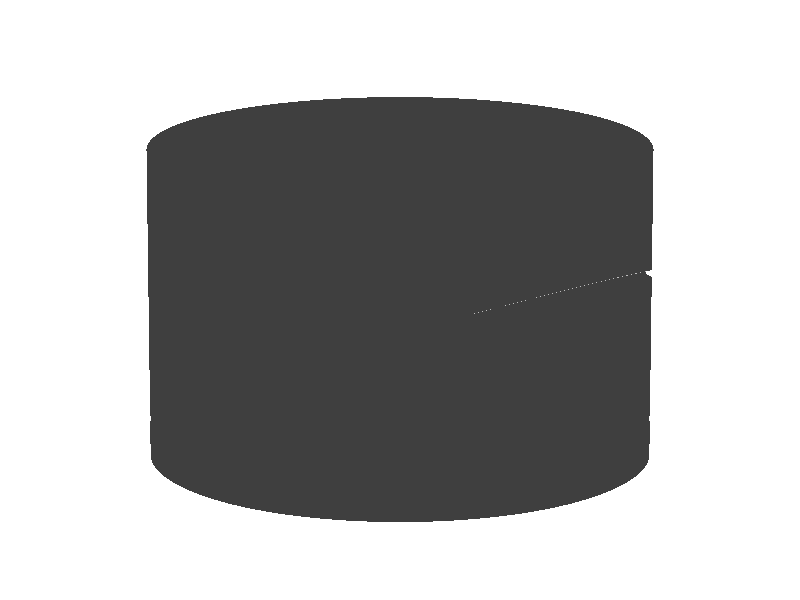 #include "colors.inc"
#include "shapes.inc"
#include "woods.inc"
#include "metals.inc"
#include "stones.inc"
#include "textures.inc"


camera{
  //location <-10,10,-20>
  location<10,4,10>
  //location<-10,1,10>
  //location <10 + (10 * clock), 0, 0>
  look_at<0,0.5,0>
  //look_at<0,5,0>
  //rotate<0,-45,0>
  angle 10
}

light_source{<20,20,1> color 2*White}
light_source{<1,20,20> color 2*White}

difference{ // part1 (under parts)

	union{
		
		
		object{ // bottom parts
    			cylinder{<0,0,0>,<0,0,	0.1>,0.8
    			pigment{ color Gray05}
    			rotate<-90,0,0>
    			}
    		}
    		
	
		difference{ // under wave
		
		    	difference{ //basement
		    		object{
    					cylinder{<0,0,0>,<0,0,0.66>,0.8
    					pigment { Gray05 }
					//pigment { color rgb<0.05,0.05,0.05>}
					rotate < 90, 0, 0 >
    					}
    				}				

		    		prism {
    					cubic_spline
    					linear_sweep
    					-1.0,	//Base height
    					1.0,	//Top height
    					17
    					<0.35965, 0.51686>,
    					<-3.59274, 1.66471>,
    					<-4.74599, 1.85715>,
    					<-5.92490, 2.14119>,
    					<-5.72707, 4.99105>,
    					<-3.70729, 5.82934>,
    					<-0.01375, 5.48452>,
    					<5.62875, 5.93476>,
    					<4.99496, 4.48669>,
    					<2.21385, 2.10745>,
    					<1.00840, -0.00629>,
    					<0.39413, -0.99406>,
    					<-0.38689, -1.00627>,
    					<-0.99924, -0.01194>,
    					<-1.70232, 1.14897>,
    					<-3.59274, 1.66471>,
    					<-0.17807, 0.40875>
    					sturm
    					pigment{Gray05}
    					rotate<90,0,180>
    					translate<0,-0.3,0>
    					scale<1,0.2,1>
    				}
    				translate<0,0.8,0>
    			}
    			
    			
    			union{ //button
		    		difference{
					object{
						cylinder{<0,0.3,0.38>,<0,0.3,0.9>,0.08
							pigment{color Gray05}
						}
					}
				
					object{
						cylinder{<0,0.3,0.3>,<0,0.3,0.99>,0.06
							pigment{ color Gray05}
						}
					}
					rotate<0,-65,0>
				}
	    			difference{
					object{
						cylinder{<0,0.3,0.38>,<0,0.3,0.9>,0.08
							pigment{color Gray05}
						}
					}
				
					object{
						cylinder{<0,0.3,0.3>,<0,0.3,0.99>,0.06
							pigment{ color Gray05}
						}
					}
					rotate<0,-90,0>
				}
	    			difference{
					object{
						cylinder{<0,0.3,0.38>,<0,0.3,0.9>,0.08
							pigment{color Gray05}
						}
					}
				
					object{
						cylinder{<0,0.3,0.3>,<0,0.3,0.99>,0.06
							pigment{ color Gray05}
						}
					}
					rotate<0,-115,0>
				}
    			}
    			
		}
		
		
	
		intersection{ // toggle
			object{
				cylinder{<0,0.3,0.3>,<0,0.3,0.9>,0.065
					pigment{ color Gray05}
					rotate<0,-90,0>
				}
			}
			
			
			object{
				Sphere
				scale 0.1
				pigment{ color Gray05}
				translate<-0.8,0.3,0>
			}
			
		}
		
		
		intersection{ //button
			object{
				cylinder{<0,0.3,0.3>,<0,0.3,0.9>,0.065
					rotate<0,-90,0>
				}
			}
			object{
				Sphere
				scale 0.2
				translate<-0.62,0.3,0>
			}
			pigment{Gray05}
			rotate<0,25,0>
		}
		
		intersection{ //button
			object{
				cylinder{<0,0.3,0.3>,<0,0.3,0.9>,0.065
					pigment{ color Gray05}
					rotate<0,-90,0>
				}
			}
			object{
				Sphere
				scale 0.2
				pigment{ color Gray05}
				translate<-0.62,0.3,0>
			}
			rotate<0,-25,0>
		}
		
		
		
		
		
	    	difference{ // top wave
    			object{
    				cylinder{<0,0,-3>,<0,0,3>,0.8
    					pigment{ color Gray05 }
    					rotate < 90, 0, 0 >
    				}
    			}
	    		union{
    				difference{
    					object{
    						Cube
     	   				pigment{ color Gray05 }
     	  					scale <0.99,2,0.99>
     	  					translate<0,-1.5,0>
    					}
	
    					prism {
    						cubic_spline
    						linear_sweep
    						-1.0,	//Base height
    						1.0,	//Top height
    						17
    						<0.35965, 0.51686>,
    						<-3.59274, 1.66471>,
    						<-4.74599, 1.85715>,
    						<-5.92490, 2.14119>,
    						<-5.72707, 4.99105>,
    						<-3.70729, 5.82934>,
    						<-0.01375, 5.48452>,
    						<5.62875, 5.93476>,
    						<4.99496, 4.48669>,
    						<2.21385, 2.10745>,
    						<1.00840, -0.00629>,
    						<0.39413, -0.99406>,
    						<-0.38689, -1.00627>,
    						<-0.99924, -0.01194>,
    						<-1.70232, 1.14897>,
    						<-3.59274, 1.66471>,
    						<-0.17807, 0.40875>
    						sturm
    						pigment{Gray05}
    						texture {
    							pigment { rgb <0.5, 0.5, 0.5> }
    						}
    						rotate<90,0,180>
    						translate<0,-0.3,0>
    						scale<1,0.2,1>
    					}
    				}
    			}
    			translate<0,0.853,0>
    			rotate<0,180,0>
    			translate<0,-0.03,0>
    		}
    		

		
		object{ // ziku
			cylinder{<0,0,-3>,<0,0,5>,0.78
				pigment{ color Gray05 }
				rotate < 90, 0, 0 >
				translate<0,5,0>
			}
	    	}
	    	
		rotate <0,90,0>
	}	

	object{
		cylinder{<0,0,0>,<0,0,5>,1
			pigment{color Gray05}
			rotate<-90,0,0>
			translate<0,1,0>
		}
	}
	
	pigment{color Gray05}
	finish {
		ambient .01
		diffuse 1
		phong 1
	}
}

object{
	Plane_XZ
	pigment{color White}
	finish{
		Glossy
	}
}


/* Gizmo
union{
  object{
    Sphere
      pigment{ color Red }
      scale 10*x
      scale 0.1*y
      scale 0.1*z
  }
  object{
  	Cube
  	  pigment{ color Black }
  	  scale 0.11
  	  translate <1,0,0>
  }
  object{
    Cube
      pigment{ color Green }
      scale 0.1*x
      scale 10*y
      scale 0.1*z
      rotate 90*y
  }
    object{
  	Cube
  	  pigment{ color Black }
  	  scale 0.11
  	  translate <0,1,0>
  }
  object{
    Cube
      pigment{ color Blue }
      scale 0.1*x
      scale 0.1*y
      scale 10*z
      rotate 90*z
  }
    object{
  	Cube
  	  pigment{ color Black }
  	  scale 0.11
  	  translate <0,0,1>
  }
}
// */






//blob {
//	threshold 0.7
//	sphere {
//		<1, 0.1, 0>, 1.5 strength 1
//		texture {
//			pigment { rgb <0.5, 0.5, 0.5> }
//		}
//	}
//	sphere {
//		<-1, 0.1, 0>, 1.5 strength 1
//		texture {
//			pigment { rgb <0.5, 0.5, 0.5> }
//		}
//	}
//	sphere {
//		<0, -0.1, 1>, 1.5 strength 1
//		texture {
//			pigment { rgb <0.5, 0.5, 0.5> }
//		}
//	}
//	sphere {
//		<0, -0.1, -1>, 1.5 strength 1
//		texture {
//			pigment { rgb <0.5, 0.5, 0.5> }
//		}
//	}
//}

//     prism{linear_sweep quadratic_spline 0,2,6,
//
//       <-1,0>,<-0.5,-1>,<0,0>,<0.5,1>,<1,0>,<0,3>
//
//       translate <-2.5,-1,2>
//     		texture {
//			pigment { rgb <0.5, 0.5, 0.5> }
//		}
//
//    }
//    prism{linear_sweep quadratic_spline 0,2,16,
//
//        <-1,-1>,<-0.5,-0.5>,<0.5,-0.5>,<1,-1>,<1,1>,<0.5,0.5>,<-0.5,0.5>,<-1,1>, <-1,-1>,
//
//        <-0.5,-0.5>,<-0.75,-0.3>,<0.75,-0.3>,<0.75,0.3>,<-0.75,0.3>,<-0.75,-0.3>,<0.75,-0.3>
//
//        translate <0,-1,2>
//          texture {
//			pigment { rgb <0.5, 0.5, 0.5> }
//		}
//
//     }

//     //?#macro  ?????????
////y=-x^3
//#macro  f(x1,z1)
//-pow(x1,3)
//#end
//
////??????????
//#declare  x_max=1;
//#declare  z_max=1;
//#declare  d=0.01;
//
//#declare  x1=-x_max;
// #while  (x1<=x_max)
//     #declare  z1=-z_max;
//             #while  (z1<=z_max)
//
//object{
//         sphere{<x1,f(x1,z1)  ,z1>,d}
//         scale  6
//         pigment{checker    color  Red  color  White*0.9}
//         no_shadow
//}
//
//             #declare  z1=z1+d;
//           #end
//       #declare  x1=x1+d;
// #end


//prism {
//	quadratic_spline
//	linear_sweep
//	-1.0,	//Base height
//	1.0,	//Top height
//	14
//	<0.29763, 0.20636>,
//	<0.91180, -0.00218>,
//	<0.97866, 0.53920>,
//	<0.72443, 0.77971>,
//	<-0.57516, 0.73413>,
//	<-0.98607, -0.55717>,
//	<-0.99604, -0.38798>,
//	<-0.89421, -0.01148>,
//	<-0.70256, 0.19647>,
//	<-0.36789, 0.22187>,
//	<-0.00679, 0.00003>,
//	<0.31565, -0.22344>,
//	<0.70827, -0.21875>,
//	<0.91180, -0.00218>
//	sturm
//	texture {
//		pigment { rgb <0.5, 0.5, 0.5> }
//	}
//	rotate<90,0,180>
//	translate<0,-0.3,0>
//	scale<1,0.7,1>
//}

//prism {
//	quadratic_spline
//	linear_sweep
//	0.0,	//Base height
//	1.0,	//Top height
//	14
//	<0.29763, 0.20636>,
//	<0.99739, 0.09351>,
//	<0.97866, 0.53920>,
//	<0.72443, 0.77971>,
//	<-0.57516, 0.73413>,
//	<-0.98607, -0.55717>,
//	<-0.99604, -0.38798>,
//	<-0.89421, -0.01148>,
//	<-0.70256, 0.19647>,
//	<-0.36789, 0.22187>,
//	<-0.01255, -0.00803>,
//	<0.34749, -0.23370>,
//	<0.70827, -0.21875>,
//	<0.99739, 0.09351>
//	sturm
//}

//prism {
//	cubic_spline
//	linear_sweep
//	0.0,	//Base height
//	1.0,	//Top height
//	14
//	<0.29763, 0.20636>,
//	<0.72470, -0.12955>,
//	<1.00084, 0.37023>,
//	<0.72443, 0.77971>,
//	<-0.57516, 0.73413>,
//	<-1.15700, 0.10302>,
//	<-1.19235, -0.19968>,
//	<-1.01420, -0.12543>,
//	<-0.66994, 0.14935>,
//	<-0.36342, 0.18499>,
//	<-0.01255, -0.00803>,
//	<0.36875, -0.18885>,
//	<0.72470, -0.12955>,
//	<0.53869, 0.12082>
//	sturm
//	texture {
//		pigment { rgb <0.5, 0.5, 0.5> }
//	}
//	rotate<90,0,180>
//	translate<3,-0.3,0>
//	scale<1,0.7,1>
//}
//
//prism {
//	cubic_spline
//	linear_sweep
//	-1.0,	//Base height
//	1.0,	//Top height
//	17
//	<-0.56975, 0.30942>,
//	<0.31200, -0.59731>,
//	<0.68997, -0.59215>,
//	<1.01333, 0.00561>,
//	<1.48547, 1.14673>,
//	<4.60923, 8.74396>,
//	<2.76597, 9.50501>,
//	<-2.11684, 7.83265>,
//	<-3.39121, 5.16941>,
//	<-1.65103, -1.81169>,
//	<-1.00840, 0.00629>,
//	<-0.69203, 0.60268>,
//	<-0.31195, 0.60479>,
//	<-0.01130, -0.00723>,
//	<-0.01625, -0.00015>,
//	<0.31200, -0.59731>,
//	<0.82985, -0.85505>
//	sturm
//	texture {
//		pigment { rgb <0.5, 0.5, 0.5> }
//	}
//	rotate<90,0,180>
//	translate<0,-0.3,0>
//	scale<1,0.15,1>
//}


//prism {
//	cubic_spline
//	linear_sweep
//	-1.0,	//Base height
//	1.0,	//Top height
//	16
//	<-0.26904, 0.13948>,
//	<0.30694, -0.69919>,
//	<0.70917, -0.69656>,
//	<1.00693, 0.00716>,
//	<1.48522, 2.31523>,
//	<0.92292, 1.79746>,
//	<-0.89340, 1.52215>,
//	<-1.73647, 1.13893>,
//	<-1.83448, -2.01299>,
//	<-1.00051, 0.00716>,
//	<-0.69184, 0.70010>,
//	<-0.31858, 0.70228>,
//	<-0.01255, -0.00803>,
//	<-0.01806, -0.00017>,
//	<0.30694, -0.69919>,
//	<0.97736, -0.99986>
//	sturm
//	texture {
//		pigment { rgb <0.5, 0.5, 0.5> }
//	}
//	rotate<90,0,180>
//	translate<0,-0.3,0>
//	scale<1,0.15,1>
//}




//		object{
//			cylinder{<0,0,0>,<0,0,3>,0.8
//			  pigment{ color Gray50 }
//			  rotate < 90, 0, 0 >
//			}
//		}


//difference{
//	object{
//	  Cube
//      	pigment{ color Gray50 }
//     		scale <0.99,2,0.99>
//     		translate<0,-1.5,0>
//	}
//
//prism {
//	cubic_spline
//	linear_sweep
//	-1.0,	//Base height
//	1.0,	//Top height
//	17
//	<0.35965, 0.51686>,
//	<-3.59274, 1.66471>,
//	<-4.74599, 1.85715>,
//	<-5.92490, 2.14119>,
//	<-5.72707, 4.99105>,
//	<-3.70729, 5.82934>,
//	<-0.01375, 5.48452>,
//	<5.62875, 5.93476>,
//	<4.99496, 4.48669>,
//	<2.21385, 2.10745>,
//	<1.00840, -0.00629>,
//	<0.39413, -0.99406>,
//	<-0.38689, -1.00627>,
//	<-0.99924, -0.01194>,
//	<-1.70232, 1.14897>,
//	<-3.59274, 1.66471>,
//	<-0.17807, 0.40875>
//	sturm
//
//	texture {
//		pigment { rgb <0.5, 0.5, 0.5> }
//	}
//	rotate<90,0,180>
//	translate<0,-0.3,0>
//	scale<1,0.15,1>
//}
//}



//  difference{
//	object{
//		cylinder{<0,0,-3>,<0,0,3>,0.8
//			pigment{ color Gray50 }
//			rotate < 90, 0, 0 >
//		}
//	}
//	union{
//		difference{
//			object{
//				Cube
//      			pigment{ color Gray50 }
//     				scale <0.99,2,0.99>
//     				translate<0,-1.5,0>
//			}
//
//			prism {
//				cubic_spline
//				linear_sweep
//				-1.0,	//Base height
//				1.0,	//Top height
//				17
//				<0.35965, 0.51686>,
//				<-3.59274, 1.66471>,
//				<-4.74599, 1.85715>,
//				<-5.92490, 2.14119>,
//				<-5.72707, 4.99105>,
//				<-3.70729, 5.82934>,
//				<-0.01375, 5.48452>,
//				<5.62875, 5.93476>,
//				<4.99496, 4.48669>,
//				<2.21385, 2.10745>,
//				<1.00840, -0.00629>,
//				<0.39413, -0.99406>,
//				<-0.38689, -1.00627>,
//				<-0.99924, -0.01194>,
//				<-1.70232, 1.14897>,
//				<-3.59274, 1.66471>,
//				<-0.17807, 0.40875>
//				sturm
//				texture {
//					pigment { rgb <0.5, 0.5, 0.5> }
//				}
//				rotate<90,0,180>
//				translate<0,-0.3,0>
//				scale<1,0.15,1>
//			}
//		}
//	}
//}
//

 /*
	union{
		difference{
			object{
				Cube
      			pigment{ color Gray50 }
     				scale <0.99,2,0.99>
     				translate<0,-1.5,0>
			}

			prism {
				cubic_spline
				linear_sweep
				-1.0,	//Base height
				1.0,	//Top height
				17
				<0.35965, 0.51686>,
				<-3.59274, 1.66471>,
				<-4.74599, 1.85715>,
				<-5.92490, 2.14119>,
				<-5.72707, 4.99105>,
				<-3.70729, 5.82934>,
				<-0.01375, 5.48452>,
				<5.62875, 5.93476>,
				<4.99496, 4.48669>,
				<2.21385, 2.10745>,
				<1.00840, -0.00629>,
				<0.39413, -0.99406>,
				<-0.38689, -1.00627>,
				<-0.99924, -0.01194>,
				<-1.70232, 1.14897>,
				<-3.59274, 1.66471>,
				<-0.17807, 0.40875>
				sturm
				texture {
					pigment { rgb <0.5, 0.5, 0.5> }
				}
				rotate<90,0,180>
				translate<0,-0.3,0>
				scale<1,0.15,1>
			}
		}
	}
// */
